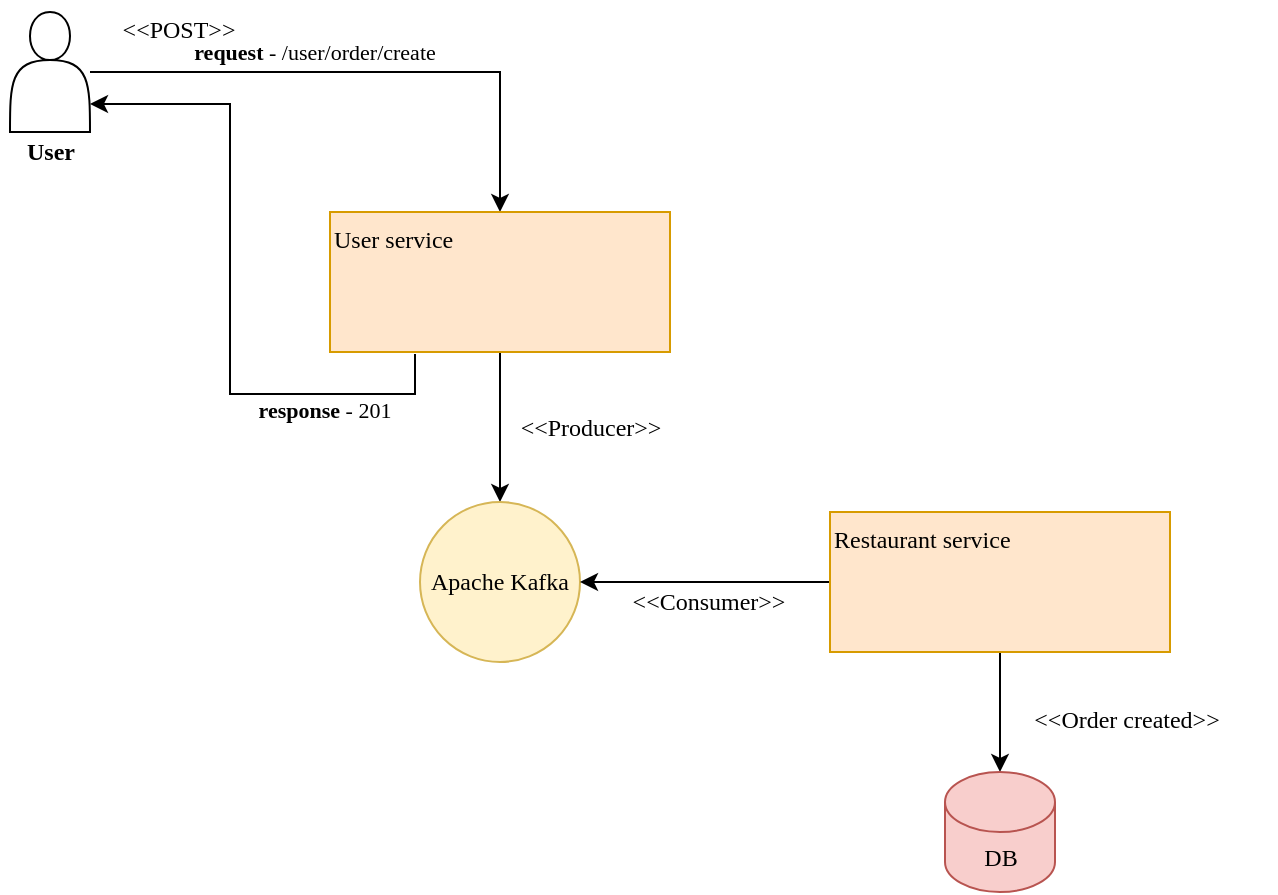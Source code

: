 <mxfile version="20.1.1" type="device"><diagram id="Qc8z8PPtmpIymuAP0dPx" name="Page-1"><mxGraphModel dx="868" dy="450" grid="1" gridSize="10" guides="1" tooltips="1" connect="1" arrows="1" fold="1" page="1" pageScale="1" pageWidth="827" pageHeight="1169" math="0" shadow="0"><root><mxCell id="0"/><mxCell id="1" parent="0"/><mxCell id="10IsMABhioL-X09Iq8pr-5" style="edgeStyle=orthogonalEdgeStyle;rounded=0;orthogonalLoop=1;jettySize=auto;html=1;entryX=0.5;entryY=0;entryDx=0;entryDy=0;fontFamily=Lucida Console;" edge="1" parent="1" source="10IsMABhioL-X09Iq8pr-2" target="10IsMABhioL-X09Iq8pr-4"><mxGeometry relative="1" as="geometry"/></mxCell><mxCell id="10IsMABhioL-X09Iq8pr-7" value="&lt;b&gt;request &lt;/b&gt;- /user/order/create" style="edgeLabel;html=1;align=center;verticalAlign=middle;resizable=0;points=[];fontFamily=Lucida Console;" vertex="1" connectable="0" parent="10IsMABhioL-X09Iq8pr-5"><mxGeometry x="-0.345" y="1" relative="1" as="geometry"><mxPoint x="22" y="-9" as="offset"/></mxGeometry></mxCell><mxCell id="10IsMABhioL-X09Iq8pr-2" value="" style="shape=actor;whiteSpace=wrap;html=1;" vertex="1" parent="1"><mxGeometry x="120" y="60" width="40" height="60" as="geometry"/></mxCell><mxCell id="10IsMABhioL-X09Iq8pr-3" value="&lt;b&gt;User&lt;/b&gt;" style="text;html=1;align=center;verticalAlign=middle;resizable=0;points=[];autosize=1;strokeColor=none;fillColor=none;fontFamily=Lucida Console;" vertex="1" parent="1"><mxGeometry x="115" y="115" width="50" height="30" as="geometry"/></mxCell><mxCell id="10IsMABhioL-X09Iq8pr-8" style="edgeStyle=orthogonalEdgeStyle;rounded=0;orthogonalLoop=1;jettySize=auto;html=1;exitX=0.5;exitY=1;exitDx=0;exitDy=0;fontFamily=Lucida Console;" edge="1" parent="1" source="10IsMABhioL-X09Iq8pr-4" target="10IsMABhioL-X09Iq8pr-6"><mxGeometry relative="1" as="geometry"/></mxCell><mxCell id="10IsMABhioL-X09Iq8pr-21" style="edgeStyle=orthogonalEdgeStyle;rounded=0;orthogonalLoop=1;jettySize=auto;html=1;exitX=0.25;exitY=1;exitDx=0;exitDy=0;entryX=1;entryY=0.75;entryDx=0;entryDy=0;fontFamily=Lucida Console;" edge="1" parent="1"><mxGeometry relative="1" as="geometry"><mxPoint x="322.5" y="231" as="sourcePoint"/><mxPoint x="160" y="106" as="targetPoint"/><Array as="points"><mxPoint x="323" y="251"/><mxPoint x="230" y="251"/><mxPoint x="230" y="106"/></Array></mxGeometry></mxCell><mxCell id="10IsMABhioL-X09Iq8pr-23" value="&lt;b&gt;response &lt;/b&gt;- 201" style="edgeLabel;html=1;align=center;verticalAlign=middle;resizable=0;points=[];fontFamily=Lucida Console;" vertex="1" connectable="0" parent="10IsMABhioL-X09Iq8pr-21"><mxGeometry x="0.347" y="1" relative="1" as="geometry"><mxPoint x="48" y="116" as="offset"/></mxGeometry></mxCell><mxCell id="10IsMABhioL-X09Iq8pr-4" value="User service" style="rounded=0;whiteSpace=wrap;html=1;fontFamily=Lucida Console;fillColor=#ffe6cc;strokeColor=#d79b00;align=left;verticalAlign=top;" vertex="1" parent="1"><mxGeometry x="280" y="160" width="170" height="70" as="geometry"/></mxCell><mxCell id="10IsMABhioL-X09Iq8pr-6" value="Apache Kafka" style="ellipse;whiteSpace=wrap;html=1;aspect=fixed;fontFamily=Lucida Console;fillColor=#fff2cc;strokeColor=#d6b656;" vertex="1" parent="1"><mxGeometry x="325" y="305" width="80" height="80" as="geometry"/></mxCell><mxCell id="10IsMABhioL-X09Iq8pr-11" style="edgeStyle=orthogonalEdgeStyle;rounded=0;orthogonalLoop=1;jettySize=auto;html=1;entryX=1;entryY=0.5;entryDx=0;entryDy=0;fontFamily=Lucida Console;" edge="1" parent="1" source="10IsMABhioL-X09Iq8pr-9" target="10IsMABhioL-X09Iq8pr-6"><mxGeometry relative="1" as="geometry"/></mxCell><mxCell id="10IsMABhioL-X09Iq8pr-16" style="edgeStyle=orthogonalEdgeStyle;rounded=0;orthogonalLoop=1;jettySize=auto;html=1;exitX=0.5;exitY=1;exitDx=0;exitDy=0;entryX=0.5;entryY=0;entryDx=0;entryDy=0;entryPerimeter=0;fontFamily=Lucida Console;" edge="1" parent="1" source="10IsMABhioL-X09Iq8pr-9" target="10IsMABhioL-X09Iq8pr-15"><mxGeometry relative="1" as="geometry"/></mxCell><mxCell id="10IsMABhioL-X09Iq8pr-9" value="Restaurant service" style="rounded=0;whiteSpace=wrap;html=1;fontFamily=Lucida Console;fillColor=#ffe6cc;strokeColor=#d79b00;align=left;verticalAlign=top;" vertex="1" parent="1"><mxGeometry x="530" y="310" width="170" height="70" as="geometry"/></mxCell><mxCell id="10IsMABhioL-X09Iq8pr-12" value="&amp;lt;&amp;lt;Producer&amp;gt;&amp;gt;" style="text;html=1;align=center;verticalAlign=middle;resizable=0;points=[];autosize=1;strokeColor=none;fillColor=none;fontFamily=Lucida Console;" vertex="1" parent="1"><mxGeometry x="355" y="253" width="110" height="30" as="geometry"/></mxCell><mxCell id="10IsMABhioL-X09Iq8pr-14" value="&amp;lt;&amp;lt;Consumer&amp;gt;&amp;gt;" style="text;html=1;align=center;verticalAlign=middle;resizable=0;points=[];autosize=1;strokeColor=none;fillColor=none;fontFamily=Lucida Console;" vertex="1" parent="1"><mxGeometry x="413.5" y="340" width="110" height="30" as="geometry"/></mxCell><mxCell id="10IsMABhioL-X09Iq8pr-15" value="DB" style="shape=cylinder3;whiteSpace=wrap;html=1;boundedLbl=1;backgroundOutline=1;size=15;fontFamily=Lucida Console;fillColor=#f8cecc;strokeColor=#b85450;" vertex="1" parent="1"><mxGeometry x="587.5" y="440" width="55" height="60" as="geometry"/></mxCell><mxCell id="10IsMABhioL-X09Iq8pr-26" value="&amp;lt;&amp;lt;Order created&amp;gt;&amp;gt;" style="text;html=1;align=center;verticalAlign=middle;resizable=0;points=[];autosize=1;strokeColor=none;fillColor=none;fontFamily=Lucida Console;" vertex="1" parent="1"><mxGeometry x="603" y="399" width="150" height="30" as="geometry"/></mxCell><mxCell id="10IsMABhioL-X09Iq8pr-29" value="&amp;lt;&amp;lt;POST&amp;gt;&amp;gt;" style="text;html=1;align=center;verticalAlign=middle;resizable=0;points=[];autosize=1;strokeColor=none;fillColor=none;fontFamily=Lucida Console;" vertex="1" parent="1"><mxGeometry x="164" y="54" width="80" height="30" as="geometry"/></mxCell></root></mxGraphModel></diagram></mxfile>